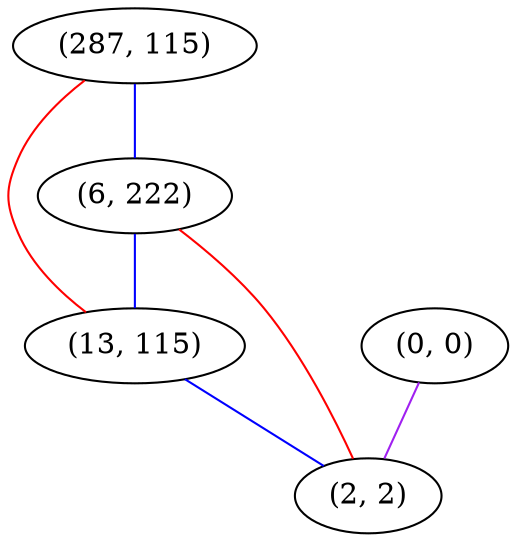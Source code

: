 graph "" {
"(287, 115)";
"(6, 222)";
"(13, 115)";
"(0, 0)";
"(2, 2)";
"(287, 115)" -- "(6, 222)"  [color=blue, key=0, weight=3];
"(287, 115)" -- "(13, 115)"  [color=red, key=0, weight=1];
"(6, 222)" -- "(13, 115)"  [color=blue, key=0, weight=3];
"(6, 222)" -- "(2, 2)"  [color=red, key=0, weight=1];
"(13, 115)" -- "(2, 2)"  [color=blue, key=0, weight=3];
"(0, 0)" -- "(2, 2)"  [color=purple, key=0, weight=4];
}
